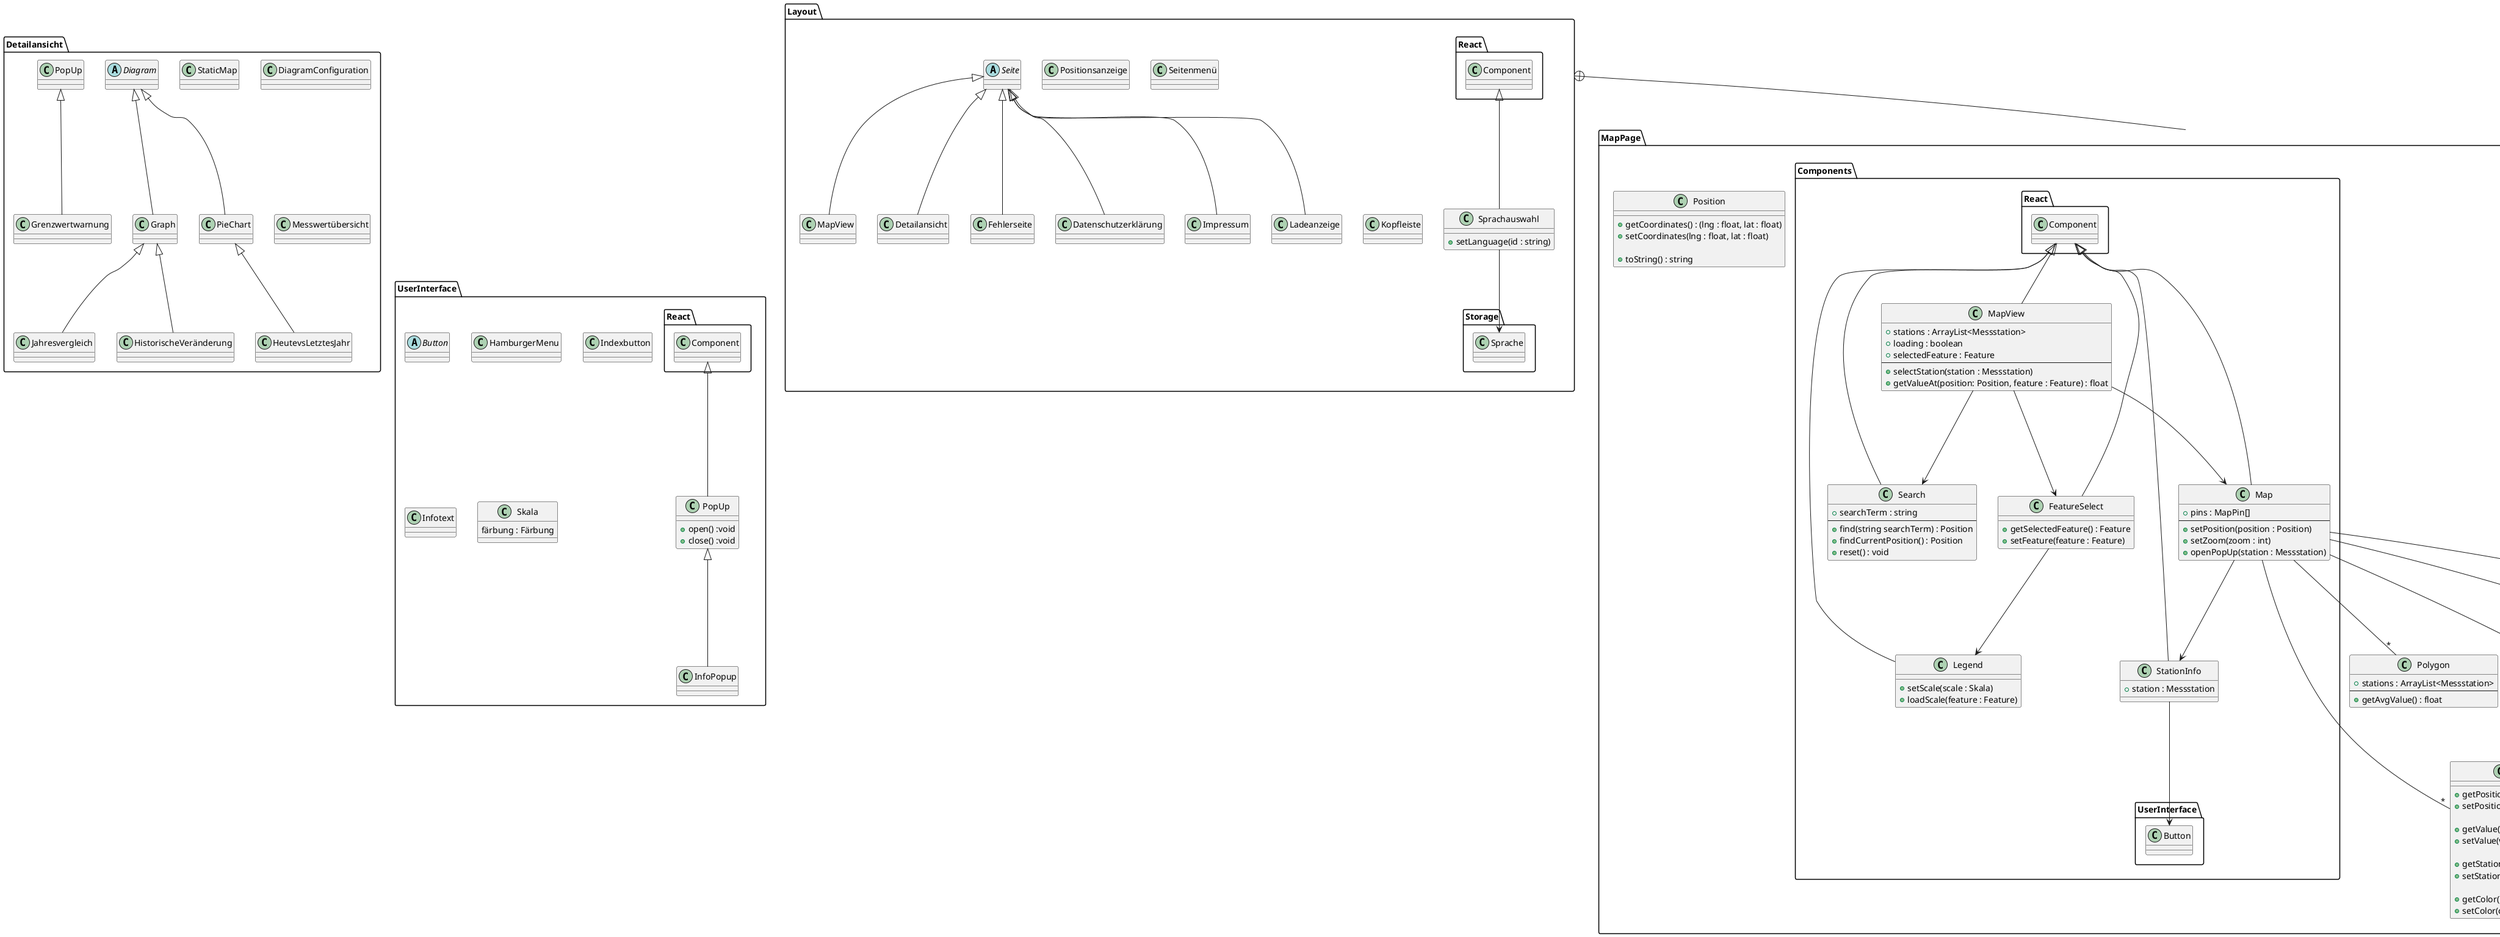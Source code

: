 @startuml Komplett


package FROST {
    
    FROSTQuery --> FROSTServer
    FROSTQuery --> QueryResult


    class FROSTServer
    abstract FROSTQuery {
        send() : QueryResult
    }
    class ObservationQuery extends FROSTQuery
    class DatastreamQuery extends FROSTQuery
    class ObservedPropertyQuery extends FROSTQuery
    class ThingQuery extends FROSTQuery

    abstract QueryResult
    

    class ObservationResult extends QueryResult
    class DatastreamResult extends QueryResult
    class ObservedPropertyResult extends QueryResult
    class ThingResult extends QueryResult
} 


package Modell {
    class Measuringstation {
        -name : String
        -position : Position
        -availableFeatures : List<Feature>
        + getName() : string
        + getFeatures() : List<Feature>
        + getCurrentValue() : int
        + getPosition() : Position
        + getCurrentValue() : float
        + getAvarage() : float
        + getAllData(Date date, Date date) : List<float>
        + isLimitExceeded() : Boolean
    }
    
    Measuringstation -- Feature    
   
     class Date  {
        day : Integer
        month : Integer
        year : Integer
        hour : float
    }
    
    Measuringstation --* Position
    
    class Position {
        xCoordinate : float
        yCoordinate : float
    }

    abstract class Feature {
    + getFeatureInfo() : FeatureInfo
    } 


    class Feinstaub extends Feature {
        -name : String
        -stations : Measurestations
        +getFeatureInfo() : FeatureInfo
    }
    class Luftfeuchtigkeit extends Feature {
        -name : String
        -stations : Measurestations
        +getFeatureInfo() : FeatureInfo
    }
    class Luftdruck extends Feature {
        -name : String
        -stations : Measurestations
        +getFeatureInfo() : FeatureInfo
    }
    class Temperatur extends Feature {
        -name : String
        -stations : Measurestations
        +getFeatureInfo() : FeatureInfo
    }
   
    enum Colors {
        GREEN
        LIGHTGREEN
        YELLOW
        ORANGE
        RED
    }

    Colors *-- ColorCode
    Colors *-- Skala
    ColorCode -- Skala

    class ColorCode {
        color : Colors
        + getColor(value : float)
    }

    class Skala {
        -colors : Colors[]
        +listAllColors() : Colors
    }
    
    class FeatureInfo {
        -info : String
        + getInfo() : String
    }
    
    Feature *-- FeatureInfo
}

MapPage +-- Modell

package MapPage {

    package Components {
        class MapView extends React.Component {
            + stations : ArrayList<Messstation>
            + loading : boolean
            + selectedFeature : Feature
            --
            + selectStation(station : Messstation)
            + getValueAt(position: Position, feature : Feature) : float
        }

        class FeatureSelect extends React.Component {
            + getSelectedFeature() : Feature
            + setFeature(feature : Feature)
        }

        class Search extends React.Component {
            + searchTerm : string
            --
            + find(string searchTerm) : Position
            + findCurrentPosition() : Position
            + reset() : void
        }

        class Map extends React.Component {
        + pins : MapPin[]
        --
        + setPosition(position : Position)
        + setZoom(zoom : int)
        + openPopUp(station : Messstation)
        }

        class Legend extends React.Component{
            + setScale(scale : Skala)
            + loadScale(feature : Feature)
        }

        StationInfo --> UserInterface.Button

        class StationInfo extends React.Component {
            + station : Messstation
        }
    }

    Map --> Viewport
    Map --> Position
    Map --> StationInfo
    MapView --> Search
    MapView --> Map
    FeatureSelect --> Legend
    MapView --> FeatureSelect

    

    class Viewport {
        + getCenter() : Position
        + setCenter(position : Position)

        + getZoom() : int
        + setZoom(zoom : int)
    }

    class Position {
        + getCoordinates() : (lng : float, lat : float)
        + setCoordinates(lng : float, lat : float)

        + toString() : string
    }
    

    Map -- "1" MapConfiguration
    MapConfiguration --> MapPin
    Map -- "*" MapPin
    Map -- "*" Polygon

    abstract MapConfiguration {
        + getPins(port : Viewport) : MapPin[]
        + getScale() : Skala
    }

    class testMapConfig extends MapConfiguration {
        
    }

    class MapPin {
        + getPosition() : Position
        + setPosition(position : Position)

        + getValue() : float
        + setValue(value : float)

        + getStationId() : string
        + setStationId(id : string)

        + getColor() : Color
        + setColor(color : Color)
    }

    class Polygon {
        + stations : ArrayList<Messstation>
        --
        + getAvgValue() : float
    }
}

package Detailansicht {
    abstract Diagram
    class Graph extends Diagram
    class PieChart extends Diagram
    class HistorischeVeränderung extends Graph
    class Jahresvergleich extends Graph
    class HeutevsLetztesJahr extends PieChart
    class StaticMap
    class DiagramConfiguration
    class Messwertübersicht
    class Grenzwertwarnung extends PopUp
}

Layout +-- MapPage

package Layout {
    abstract Seite
    class Fehlerseite extends Seite
    class Datenschutzerklärung extends Seite
    class Impressum extends Seite
    class Ladeanzeige extends Seite
    class MapView extends Seite
    class Detailansicht extends Seite
    class Positionsanzeige
    class Seitenmenü

    Sprachauswahl --> Storage.Sprache
    class Sprachauswahl extends React.Component {
        + setLanguage(id : string)
    }
    class Kopfleiste
}

package Storage {
    class Sprache {
        + getString(id: string) : string
        + loadLanguage(file : string)
    }

    class MapConfigurationSpeicher {
        + save(MapConfiguration conf, viewport : Viewport)
        + load() : (MapConfiguration, Viewport)
    }
}


package UserInterface {
    class PopUp extends React.Component {
    + open() :void
    + close() :void
    }
    abstract Button
    class HamburgerMenu
    class Indexbutton    
    class InfoPopup extends PopUp {
        
    }
    class Infotext
    class Skala {
        färbung : Färbung
    }
    
}


@enduml
